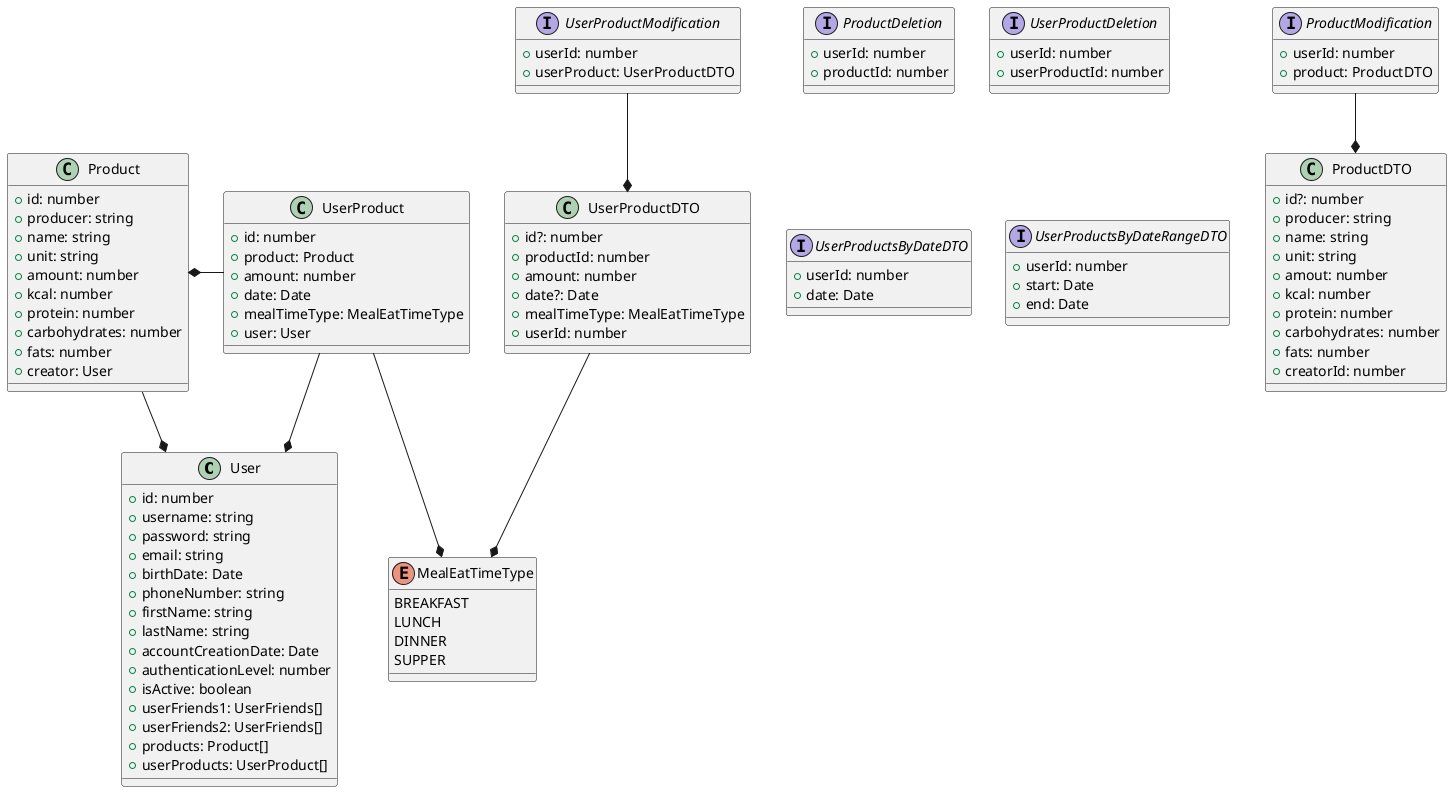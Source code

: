 @startuml
' #ffbb00 - Controller
' #00b32a - Service
' #0077ff - Repository

' DATA STRUCTERS
class User {
    + id: number
    + username: string
    + password: string
    + email: string
    + birthDate: Date
    + phoneNumber: string
    + firstName: string
    + lastName: string
    + accountCreationDate: Date
    + authenticationLevel: number
    + isActive: boolean
    + userFriends1: UserFriends[]
    + userFriends2: UserFriends[]
    + products: Product[]
    + userProducts: UserProduct[]
}

class ProductDTO {
    + id?: number
    + producer: string
    + name: string
    + unit: string
    + amout: number
    + kcal: number
    + protein: number
    + carbohydrates: number
    + fats: number
    + creatorId: number
}

interface ProductModification {
    + userId: number
    + product: ProductDTO
}
ProductModification --* ProductDTO

interface ProductDeletion {
    + userId: number
    + productId: number
}

class Product {
    + id: number
    + producer: string
    + name: string
    + unit: string
    + amount: number
    + kcal: number
    + protein: number
    + carbohydrates: number
    + fats: number
    + creator: User
}
Product --* User

interface UserProductModification {
    + userId: number
    + userProduct: UserProductDTO
}
UserProductModification --* UserProductDTO

interface UserProductDeletion {
    + userId: number
    + userProductId: number
}

interface UserProductsByDateDTO{
    + userId: number
    + date: Date
}

interface UserProductsByDateRangeDTO{
    + userId: number
    + start: Date
    + end: Date
}

class UserProductDTO {
    + id?: number
    + productId: number
    + amount: number
    + date?: Date
    + mealTimeType: MealEatTimeType
    + userId: number
}
UserProductDTO --* MealEatTimeType

enum MealEatTimeType {
    BREAKFAST
    LUNCH
    DINNER
    SUPPER
}

class UserProduct {
    + id: number
    + product: Product
    + amount: number
    + date: Date
    + mealTimeType: MealEatTimeType
    + user: User
}
UserProduct --* User
UserProduct -left-* Product
UserProduct --* MealEatTimeType


' ' CODE LOGIC

' class ProductController << (C, #ffbb00) Controller >> {
'     + findProductBy(searchText: string, userId: number): Promise<ProductDTO[]>
'     + addProduct(product: ProductDTO): Promise<ProductDTO>
'     + modifyProduct(product: ProductModification): Promise<ProductDTO>
'     + deleteProduct(product: ProductDeletion): Promise<void>
' }
' ProductController --> ProductService

' class UsersRepository << (R, #0077ff) Repository >> {
'     + async add(user: UserDTO): Promise<User>
'     +  update(id: number, user: Partial<User>): Promise<User>
'     +  findById(id: number): Promise<User>
'     +  findByUsername(username: string): Promise<User>
'     +  findBySimilarToUsername(username: string): Promise<Array<User>>
'     +  findAll(): Promise<Array<User>>
'     + delete(id: number): Promise<DeleteResult>
' }

' class ProductToDTOConverter {
'     + convertProductc(product: Product): ProductDTO
'     + convertProducts(product: Product[]): ProductDTO[]
' }

' class ProductService << (S, #00b32a) Service >> {
'     + findProductBy(searchText: string): Promise<ProductDTO[]>
'     + findProductsByUserId(userId: number): Promise<ProductDTO[]>
'     + addProduct(product: ProductDTO): Promise<ProductDTO>
'     + modifyProduct(product: ProductModification): Promise<ProductDTO>
'     + deleteProduct(product: ProductDeletion): Promise<void>
' }
' ProductService --> ProductRepository
' ProductService --> UsersRepository
' ProductService -left-> ProductToDTOConverter

' class ProductRepository << (R, #0077ff) Repository >> {
'     + findProductBy(searchText: string): Promise<Product[]>
'     + findProductsBy(userId: number): Promise<Product[]>
'     + add(product: ProductDTO): Promise<Product>
'     + update(product: ProductDTO): Promise<Product>
'     + delete(id: number): Promise<void>
' }
' ProductRepository -left-> UsersRepository

' class UserProductController << (C, #ffbb00) Controller >> {
'     + addUserProduct(userProduct: UserProductDTO): Promise<UserProductDTO>
'     + modifyUserProduct(userProduct: UserProductModification): Promise<UserProductDTO>
'     + findProductByDate(date: UserProductsByDateDTO): Promise<UserProductDTO[]>
'     + findProductByDateRange(date: UserProductsByDateRangeDTO): Promise<UserProductDTO[]>
'     + deleteUserProduct(userProduct: UserProductDeletion): Promise<void>
' }
' UserProductController --> UserProductService

' class UserProductService << (S, #00b32a) Service >> {
'     + addUserProduct(userProduct: UserProductDTO): Promise<UserProductDTO>
'     + modifyUserProduct(userProduct: UserProductModification): Promise<UserProductDTO>
'     + findProductByDate(date: UserProductsByDateDTO): Promise<UserProductDTO[]>
'     + findProductByDateRange(date: UserProductsByDateRangeDTO): Promise<UserProductDTO[]>
'     + deleteUserProduct(userProduct: UserProductDeletion): Promise<void>
' }
' UserProductService --> UserProductRepository
' UserProductService --> ProductService

' class UserProductRepository << (R, #0077ff) Repository >> {
'     + findUserProductByDate(date: UserProductsByDateDTO): Promise<UserProduct[]>
'     + findUserProductByDateRange(date: UserProductsByDateRangeDTO): Promise<UserProduct[]>
'     + add(userProduct: UserProductDTO): Promise<UserProduct>
'     + update(userProduct: UserProductDTO): Promise<UserProduct>
'     + delete(id: number): Promise<void>
' }
@enduml